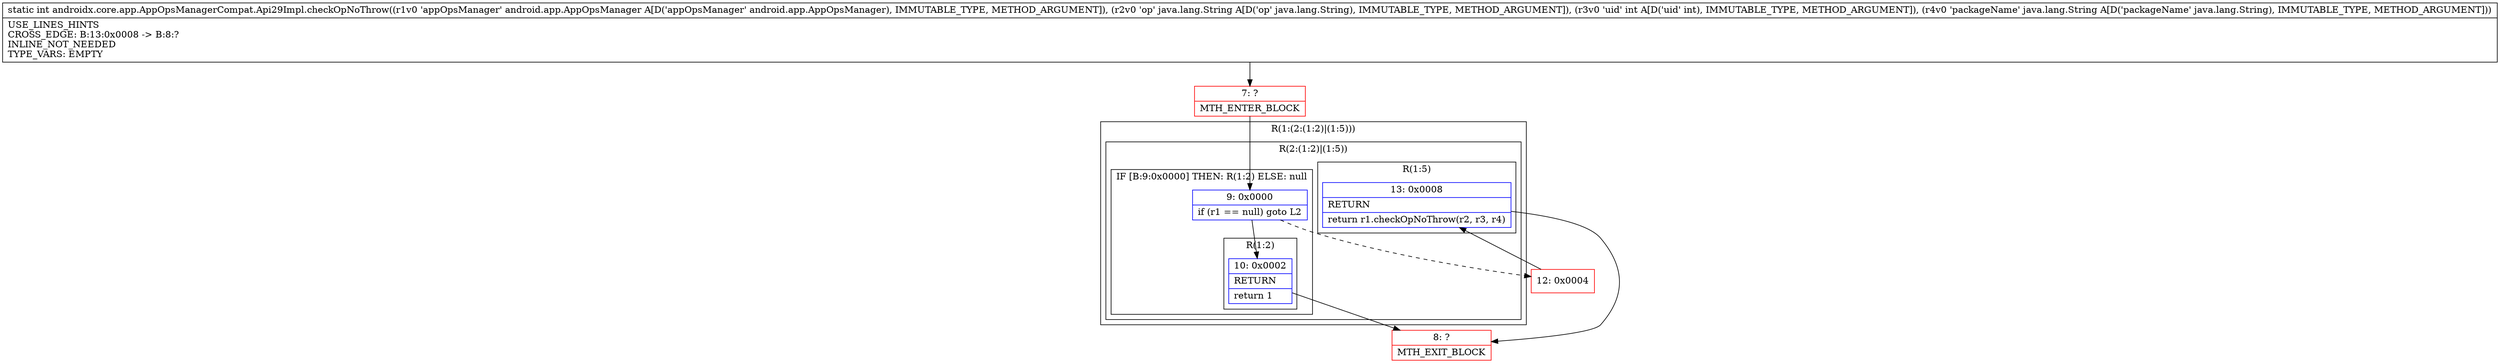 digraph "CFG forandroidx.core.app.AppOpsManagerCompat.Api29Impl.checkOpNoThrow(Landroid\/app\/AppOpsManager;Ljava\/lang\/String;ILjava\/lang\/String;)I" {
subgraph cluster_Region_1742875953 {
label = "R(1:(2:(1:2)|(1:5)))";
node [shape=record,color=blue];
subgraph cluster_Region_151322491 {
label = "R(2:(1:2)|(1:5))";
node [shape=record,color=blue];
subgraph cluster_IfRegion_37224592 {
label = "IF [B:9:0x0000] THEN: R(1:2) ELSE: null";
node [shape=record,color=blue];
Node_9 [shape=record,label="{9\:\ 0x0000|if (r1 == null) goto L2\l}"];
subgraph cluster_Region_1204874231 {
label = "R(1:2)";
node [shape=record,color=blue];
Node_10 [shape=record,label="{10\:\ 0x0002|RETURN\l|return 1\l}"];
}
}
subgraph cluster_Region_825089433 {
label = "R(1:5)";
node [shape=record,color=blue];
Node_13 [shape=record,label="{13\:\ 0x0008|RETURN\l|return r1.checkOpNoThrow(r2, r3, r4)\l}"];
}
}
}
Node_7 [shape=record,color=red,label="{7\:\ ?|MTH_ENTER_BLOCK\l}"];
Node_8 [shape=record,color=red,label="{8\:\ ?|MTH_EXIT_BLOCK\l}"];
Node_12 [shape=record,color=red,label="{12\:\ 0x0004}"];
MethodNode[shape=record,label="{static int androidx.core.app.AppOpsManagerCompat.Api29Impl.checkOpNoThrow((r1v0 'appOpsManager' android.app.AppOpsManager A[D('appOpsManager' android.app.AppOpsManager), IMMUTABLE_TYPE, METHOD_ARGUMENT]), (r2v0 'op' java.lang.String A[D('op' java.lang.String), IMMUTABLE_TYPE, METHOD_ARGUMENT]), (r3v0 'uid' int A[D('uid' int), IMMUTABLE_TYPE, METHOD_ARGUMENT]), (r4v0 'packageName' java.lang.String A[D('packageName' java.lang.String), IMMUTABLE_TYPE, METHOD_ARGUMENT]))  | USE_LINES_HINTS\lCROSS_EDGE: B:13:0x0008 \-\> B:8:?\lINLINE_NOT_NEEDED\lTYPE_VARS: EMPTY\l}"];
MethodNode -> Node_7;Node_9 -> Node_10;
Node_9 -> Node_12[style=dashed];
Node_10 -> Node_8;
Node_13 -> Node_8;
Node_7 -> Node_9;
Node_12 -> Node_13;
}

